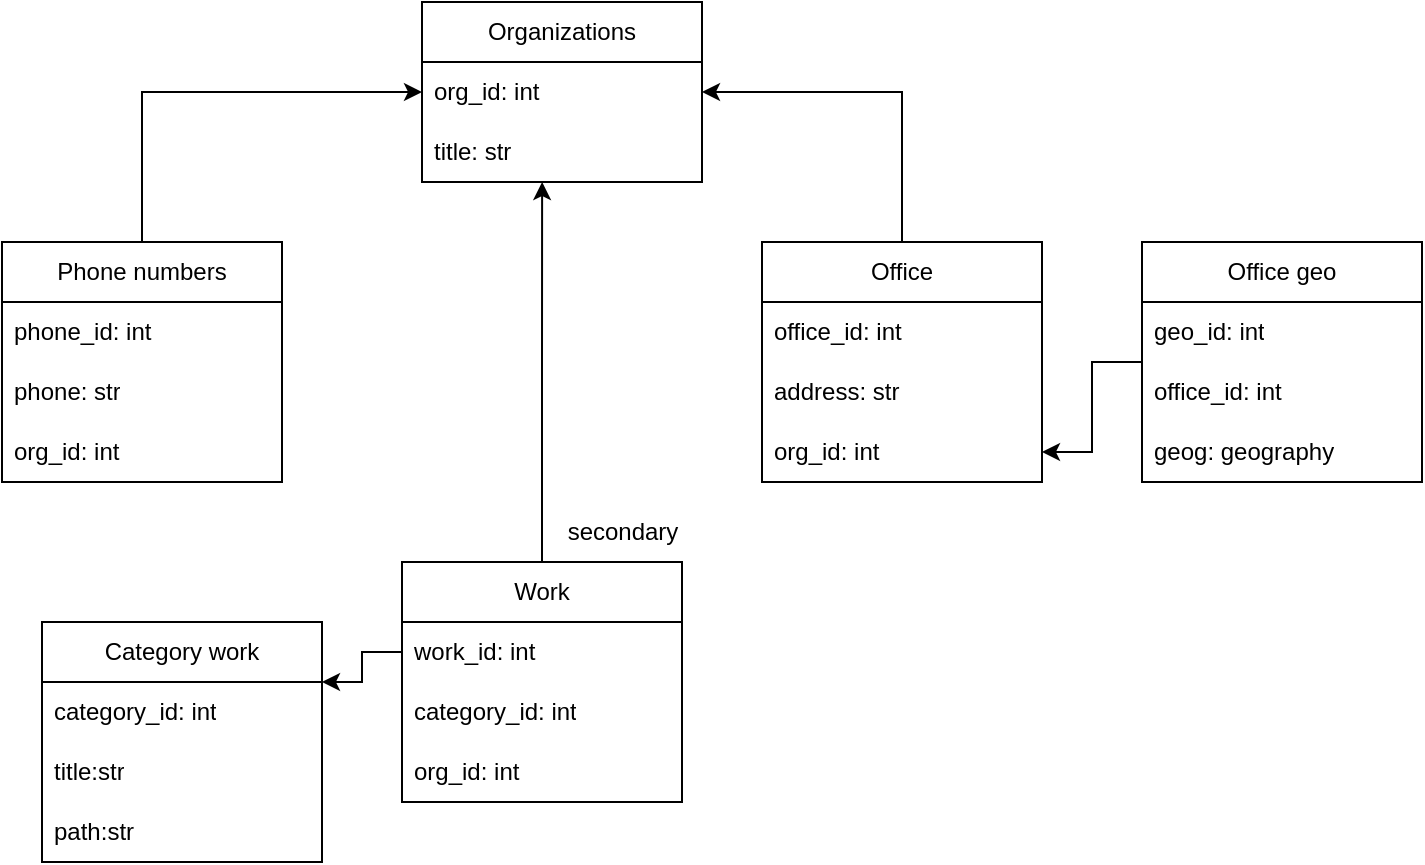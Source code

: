 <mxfile version="26.0.11">
  <diagram name="Страница — 1" id="cdwJ7g1HjdJQZ2jIaWfN">
    <mxGraphModel dx="1368" dy="908" grid="1" gridSize="10" guides="1" tooltips="1" connect="1" arrows="1" fold="1" page="1" pageScale="1" pageWidth="827" pageHeight="1169" math="0" shadow="0">
      <root>
        <mxCell id="0" />
        <mxCell id="1" parent="0" />
        <mxCell id="G5vi8_ilFN7wN495Q92M-1" value="Organizations" style="swimlane;fontStyle=0;childLayout=stackLayout;horizontal=1;startSize=30;horizontalStack=0;resizeParent=1;resizeParentMax=0;resizeLast=0;collapsible=1;marginBottom=0;whiteSpace=wrap;html=1;" parent="1" vertex="1">
          <mxGeometry x="310" y="160" width="140" height="90" as="geometry" />
        </mxCell>
        <mxCell id="G5vi8_ilFN7wN495Q92M-2" value="org_id: int" style="text;strokeColor=none;fillColor=none;align=left;verticalAlign=middle;spacingLeft=4;spacingRight=4;overflow=hidden;points=[[0,0.5],[1,0.5]];portConstraint=eastwest;rotatable=0;whiteSpace=wrap;html=1;" parent="G5vi8_ilFN7wN495Q92M-1" vertex="1">
          <mxGeometry y="30" width="140" height="30" as="geometry" />
        </mxCell>
        <mxCell id="G5vi8_ilFN7wN495Q92M-3" value="title: str" style="text;strokeColor=none;fillColor=none;align=left;verticalAlign=middle;spacingLeft=4;spacingRight=4;overflow=hidden;points=[[0,0.5],[1,0.5]];portConstraint=eastwest;rotatable=0;whiteSpace=wrap;html=1;" parent="G5vi8_ilFN7wN495Q92M-1" vertex="1">
          <mxGeometry y="60" width="140" height="30" as="geometry" />
        </mxCell>
        <mxCell id="G5vi8_ilFN7wN495Q92M-34" style="edgeStyle=orthogonalEdgeStyle;rounded=0;orthogonalLoop=1;jettySize=auto;html=1;entryX=0;entryY=0.5;entryDx=0;entryDy=0;" parent="1" source="G5vi8_ilFN7wN495Q92M-5" target="G5vi8_ilFN7wN495Q92M-2" edge="1">
          <mxGeometry relative="1" as="geometry" />
        </mxCell>
        <mxCell id="G5vi8_ilFN7wN495Q92M-5" value="Phone numbers" style="swimlane;fontStyle=0;childLayout=stackLayout;horizontal=1;startSize=30;horizontalStack=0;resizeParent=1;resizeParentMax=0;resizeLast=0;collapsible=1;marginBottom=0;whiteSpace=wrap;html=1;" parent="1" vertex="1">
          <mxGeometry x="100" y="280" width="140" height="120" as="geometry" />
        </mxCell>
        <mxCell id="G5vi8_ilFN7wN495Q92M-6" value="phone_id: int" style="text;strokeColor=none;fillColor=none;align=left;verticalAlign=middle;spacingLeft=4;spacingRight=4;overflow=hidden;points=[[0,0.5],[1,0.5]];portConstraint=eastwest;rotatable=0;whiteSpace=wrap;html=1;" parent="G5vi8_ilFN7wN495Q92M-5" vertex="1">
          <mxGeometry y="30" width="140" height="30" as="geometry" />
        </mxCell>
        <mxCell id="G5vi8_ilFN7wN495Q92M-7" value="phone: str" style="text;strokeColor=none;fillColor=none;align=left;verticalAlign=middle;spacingLeft=4;spacingRight=4;overflow=hidden;points=[[0,0.5],[1,0.5]];portConstraint=eastwest;rotatable=0;whiteSpace=wrap;html=1;" parent="G5vi8_ilFN7wN495Q92M-5" vertex="1">
          <mxGeometry y="60" width="140" height="30" as="geometry" />
        </mxCell>
        <mxCell id="G5vi8_ilFN7wN495Q92M-8" value="org_id: int" style="text;strokeColor=none;fillColor=none;align=left;verticalAlign=middle;spacingLeft=4;spacingRight=4;overflow=hidden;points=[[0,0.5],[1,0.5]];portConstraint=eastwest;rotatable=0;whiteSpace=wrap;html=1;" parent="G5vi8_ilFN7wN495Q92M-5" vertex="1">
          <mxGeometry y="90" width="140" height="30" as="geometry" />
        </mxCell>
        <mxCell id="VYqvUvJ7l9fAXtsWTW8p-3" style="edgeStyle=orthogonalEdgeStyle;rounded=0;orthogonalLoop=1;jettySize=auto;html=1;entryX=1;entryY=0.5;entryDx=0;entryDy=0;" edge="1" parent="1" source="G5vi8_ilFN7wN495Q92M-10" target="G5vi8_ilFN7wN495Q92M-2">
          <mxGeometry relative="1" as="geometry" />
        </mxCell>
        <mxCell id="G5vi8_ilFN7wN495Q92M-10" value="Office" style="swimlane;fontStyle=0;childLayout=stackLayout;horizontal=1;startSize=30;horizontalStack=0;resizeParent=1;resizeParentMax=0;resizeLast=0;collapsible=1;marginBottom=0;whiteSpace=wrap;html=1;" parent="1" vertex="1">
          <mxGeometry x="480" y="280" width="140" height="120" as="geometry" />
        </mxCell>
        <mxCell id="G5vi8_ilFN7wN495Q92M-11" value="office_id: int" style="text;strokeColor=none;fillColor=none;align=left;verticalAlign=middle;spacingLeft=4;spacingRight=4;overflow=hidden;points=[[0,0.5],[1,0.5]];portConstraint=eastwest;rotatable=0;whiteSpace=wrap;html=1;" parent="G5vi8_ilFN7wN495Q92M-10" vertex="1">
          <mxGeometry y="30" width="140" height="30" as="geometry" />
        </mxCell>
        <mxCell id="G5vi8_ilFN7wN495Q92M-12" value="address: str" style="text;strokeColor=none;fillColor=none;align=left;verticalAlign=middle;spacingLeft=4;spacingRight=4;overflow=hidden;points=[[0,0.5],[1,0.5]];portConstraint=eastwest;rotatable=0;whiteSpace=wrap;html=1;" parent="G5vi8_ilFN7wN495Q92M-10" vertex="1">
          <mxGeometry y="60" width="140" height="30" as="geometry" />
        </mxCell>
        <mxCell id="VYqvUvJ7l9fAXtsWTW8p-2" value="org_id: int" style="text;strokeColor=none;fillColor=none;align=left;verticalAlign=middle;spacingLeft=4;spacingRight=4;overflow=hidden;points=[[0,0.5],[1,0.5]];portConstraint=eastwest;rotatable=0;whiteSpace=wrap;html=1;" vertex="1" parent="G5vi8_ilFN7wN495Q92M-10">
          <mxGeometry y="90" width="140" height="30" as="geometry" />
        </mxCell>
        <mxCell id="VYqvUvJ7l9fAXtsWTW8p-5" value="" style="edgeStyle=orthogonalEdgeStyle;rounded=0;orthogonalLoop=1;jettySize=auto;html=1;" edge="1" parent="1" source="G5vi8_ilFN7wN495Q92M-14" target="VYqvUvJ7l9fAXtsWTW8p-2">
          <mxGeometry relative="1" as="geometry" />
        </mxCell>
        <mxCell id="G5vi8_ilFN7wN495Q92M-14" value="Office geo" style="swimlane;fontStyle=0;childLayout=stackLayout;horizontal=1;startSize=30;horizontalStack=0;resizeParent=1;resizeParentMax=0;resizeLast=0;collapsible=1;marginBottom=0;whiteSpace=wrap;html=1;" parent="1" vertex="1">
          <mxGeometry x="670" y="280" width="140" height="120" as="geometry" />
        </mxCell>
        <mxCell id="G5vi8_ilFN7wN495Q92M-15" value="geo_id: int" style="text;strokeColor=none;fillColor=none;align=left;verticalAlign=middle;spacingLeft=4;spacingRight=4;overflow=hidden;points=[[0,0.5],[1,0.5]];portConstraint=eastwest;rotatable=0;whiteSpace=wrap;html=1;" parent="G5vi8_ilFN7wN495Q92M-14" vertex="1">
          <mxGeometry y="30" width="140" height="30" as="geometry" />
        </mxCell>
        <mxCell id="VYqvUvJ7l9fAXtsWTW8p-4" value="office_id: int" style="text;strokeColor=none;fillColor=none;align=left;verticalAlign=middle;spacingLeft=4;spacingRight=4;overflow=hidden;points=[[0,0.5],[1,0.5]];portConstraint=eastwest;rotatable=0;whiteSpace=wrap;html=1;" vertex="1" parent="G5vi8_ilFN7wN495Q92M-14">
          <mxGeometry y="60" width="140" height="30" as="geometry" />
        </mxCell>
        <mxCell id="G5vi8_ilFN7wN495Q92M-16" value="geog: geography" style="text;strokeColor=none;fillColor=none;align=left;verticalAlign=middle;spacingLeft=4;spacingRight=4;overflow=hidden;points=[[0,0.5],[1,0.5]];portConstraint=eastwest;rotatable=0;whiteSpace=wrap;html=1;" parent="G5vi8_ilFN7wN495Q92M-14" vertex="1">
          <mxGeometry y="90" width="140" height="30" as="geometry" />
        </mxCell>
        <mxCell id="G5vi8_ilFN7wN495Q92M-22" value="Work" style="swimlane;fontStyle=0;childLayout=stackLayout;horizontal=1;startSize=30;horizontalStack=0;resizeParent=1;resizeParentMax=0;resizeLast=0;collapsible=1;marginBottom=0;whiteSpace=wrap;html=1;" parent="1" vertex="1">
          <mxGeometry x="300" y="440" width="140" height="120" as="geometry" />
        </mxCell>
        <mxCell id="G5vi8_ilFN7wN495Q92M-23" value="work_id: int" style="text;strokeColor=none;fillColor=none;align=left;verticalAlign=middle;spacingLeft=4;spacingRight=4;overflow=hidden;points=[[0,0.5],[1,0.5]];portConstraint=eastwest;rotatable=0;whiteSpace=wrap;html=1;" parent="G5vi8_ilFN7wN495Q92M-22" vertex="1">
          <mxGeometry y="30" width="140" height="30" as="geometry" />
        </mxCell>
        <mxCell id="G5vi8_ilFN7wN495Q92M-24" value="category_id: int" style="text;strokeColor=none;fillColor=none;align=left;verticalAlign=middle;spacingLeft=4;spacingRight=4;overflow=hidden;points=[[0,0.5],[1,0.5]];portConstraint=eastwest;rotatable=0;whiteSpace=wrap;html=1;" parent="G5vi8_ilFN7wN495Q92M-22" vertex="1">
          <mxGeometry y="60" width="140" height="30" as="geometry" />
        </mxCell>
        <mxCell id="G5vi8_ilFN7wN495Q92M-35" value="org_id: int" style="text;strokeColor=none;fillColor=none;align=left;verticalAlign=middle;spacingLeft=4;spacingRight=4;overflow=hidden;points=[[0,0.5],[1,0.5]];portConstraint=eastwest;rotatable=0;whiteSpace=wrap;html=1;" parent="G5vi8_ilFN7wN495Q92M-22" vertex="1">
          <mxGeometry y="90" width="140" height="30" as="geometry" />
        </mxCell>
        <mxCell id="G5vi8_ilFN7wN495Q92M-26" value="Category work" style="swimlane;fontStyle=0;childLayout=stackLayout;horizontal=1;startSize=30;horizontalStack=0;resizeParent=1;resizeParentMax=0;resizeLast=0;collapsible=1;marginBottom=0;whiteSpace=wrap;html=1;" parent="1" vertex="1">
          <mxGeometry x="120" y="470" width="140" height="120" as="geometry" />
        </mxCell>
        <mxCell id="G5vi8_ilFN7wN495Q92M-27" value="category_id: int" style="text;strokeColor=none;fillColor=none;align=left;verticalAlign=middle;spacingLeft=4;spacingRight=4;overflow=hidden;points=[[0,0.5],[1,0.5]];portConstraint=eastwest;rotatable=0;whiteSpace=wrap;html=1;" parent="G5vi8_ilFN7wN495Q92M-26" vertex="1">
          <mxGeometry y="30" width="140" height="30" as="geometry" />
        </mxCell>
        <mxCell id="G5vi8_ilFN7wN495Q92M-28" value="title:str" style="text;strokeColor=none;fillColor=none;align=left;verticalAlign=middle;spacingLeft=4;spacingRight=4;overflow=hidden;points=[[0,0.5],[1,0.5]];portConstraint=eastwest;rotatable=0;whiteSpace=wrap;html=1;" parent="G5vi8_ilFN7wN495Q92M-26" vertex="1">
          <mxGeometry y="60" width="140" height="30" as="geometry" />
        </mxCell>
        <mxCell id="W6oFDEWYK2D91jvjdTtJ-1" value="path:str" style="text;strokeColor=none;fillColor=none;align=left;verticalAlign=middle;spacingLeft=4;spacingRight=4;overflow=hidden;points=[[0,0.5],[1,0.5]];portConstraint=eastwest;rotatable=0;whiteSpace=wrap;html=1;" parent="G5vi8_ilFN7wN495Q92M-26" vertex="1">
          <mxGeometry y="90" width="140" height="30" as="geometry" />
        </mxCell>
        <mxCell id="G5vi8_ilFN7wN495Q92M-32" style="edgeStyle=orthogonalEdgeStyle;rounded=0;orthogonalLoop=1;jettySize=auto;html=1;entryX=1;entryY=0.25;entryDx=0;entryDy=0;" parent="1" source="G5vi8_ilFN7wN495Q92M-23" target="G5vi8_ilFN7wN495Q92M-26" edge="1">
          <mxGeometry relative="1" as="geometry" />
        </mxCell>
        <mxCell id="W6oFDEWYK2D91jvjdTtJ-2" value="secondary" style="text;html=1;align=center;verticalAlign=middle;resizable=0;points=[];autosize=1;strokeColor=none;fillColor=none;" parent="1" vertex="1">
          <mxGeometry x="370" y="410" width="80" height="30" as="geometry" />
        </mxCell>
        <mxCell id="VYqvUvJ7l9fAXtsWTW8p-1" style="edgeStyle=orthogonalEdgeStyle;rounded=0;orthogonalLoop=1;jettySize=auto;html=1;exitX=0.5;exitY=0;exitDx=0;exitDy=0;entryX=0.429;entryY=1;entryDx=0;entryDy=0;entryPerimeter=0;" edge="1" parent="1" source="G5vi8_ilFN7wN495Q92M-22" target="G5vi8_ilFN7wN495Q92M-3">
          <mxGeometry relative="1" as="geometry" />
        </mxCell>
      </root>
    </mxGraphModel>
  </diagram>
</mxfile>
